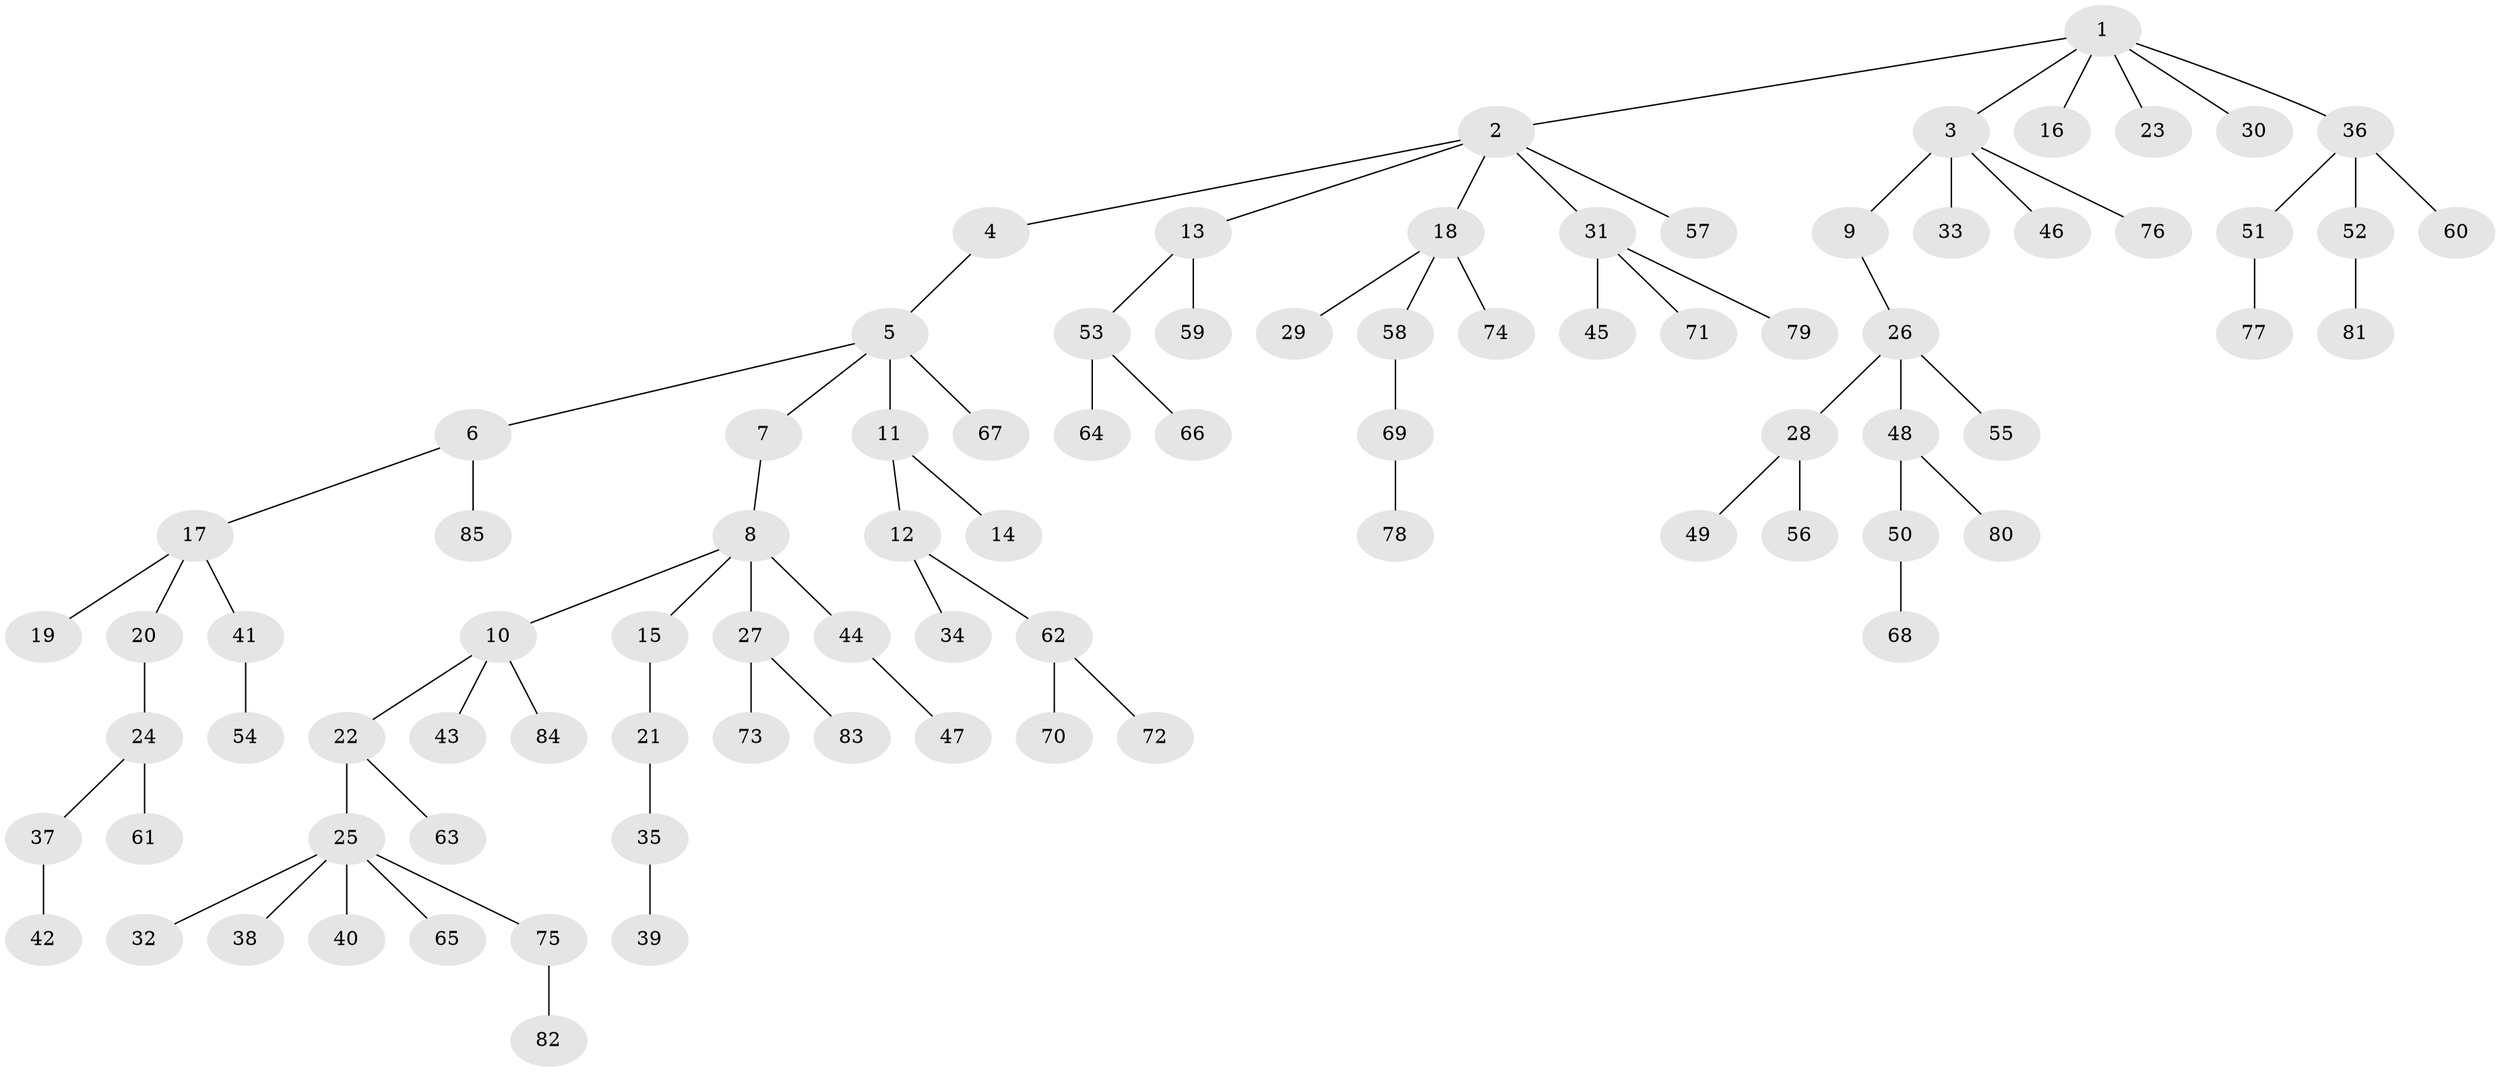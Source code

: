 // Generated by graph-tools (version 1.1) at 2025/02/03/09/25 03:02:24]
// undirected, 85 vertices, 84 edges
graph export_dot {
graph [start="1"]
  node [color=gray90,style=filled];
  1;
  2;
  3;
  4;
  5;
  6;
  7;
  8;
  9;
  10;
  11;
  12;
  13;
  14;
  15;
  16;
  17;
  18;
  19;
  20;
  21;
  22;
  23;
  24;
  25;
  26;
  27;
  28;
  29;
  30;
  31;
  32;
  33;
  34;
  35;
  36;
  37;
  38;
  39;
  40;
  41;
  42;
  43;
  44;
  45;
  46;
  47;
  48;
  49;
  50;
  51;
  52;
  53;
  54;
  55;
  56;
  57;
  58;
  59;
  60;
  61;
  62;
  63;
  64;
  65;
  66;
  67;
  68;
  69;
  70;
  71;
  72;
  73;
  74;
  75;
  76;
  77;
  78;
  79;
  80;
  81;
  82;
  83;
  84;
  85;
  1 -- 2;
  1 -- 3;
  1 -- 16;
  1 -- 23;
  1 -- 30;
  1 -- 36;
  2 -- 4;
  2 -- 13;
  2 -- 18;
  2 -- 31;
  2 -- 57;
  3 -- 9;
  3 -- 33;
  3 -- 46;
  3 -- 76;
  4 -- 5;
  5 -- 6;
  5 -- 7;
  5 -- 11;
  5 -- 67;
  6 -- 17;
  6 -- 85;
  7 -- 8;
  8 -- 10;
  8 -- 15;
  8 -- 27;
  8 -- 44;
  9 -- 26;
  10 -- 22;
  10 -- 43;
  10 -- 84;
  11 -- 12;
  11 -- 14;
  12 -- 34;
  12 -- 62;
  13 -- 53;
  13 -- 59;
  15 -- 21;
  17 -- 19;
  17 -- 20;
  17 -- 41;
  18 -- 29;
  18 -- 58;
  18 -- 74;
  20 -- 24;
  21 -- 35;
  22 -- 25;
  22 -- 63;
  24 -- 37;
  24 -- 61;
  25 -- 32;
  25 -- 38;
  25 -- 40;
  25 -- 65;
  25 -- 75;
  26 -- 28;
  26 -- 48;
  26 -- 55;
  27 -- 73;
  27 -- 83;
  28 -- 49;
  28 -- 56;
  31 -- 45;
  31 -- 71;
  31 -- 79;
  35 -- 39;
  36 -- 51;
  36 -- 52;
  36 -- 60;
  37 -- 42;
  41 -- 54;
  44 -- 47;
  48 -- 50;
  48 -- 80;
  50 -- 68;
  51 -- 77;
  52 -- 81;
  53 -- 64;
  53 -- 66;
  58 -- 69;
  62 -- 70;
  62 -- 72;
  69 -- 78;
  75 -- 82;
}
